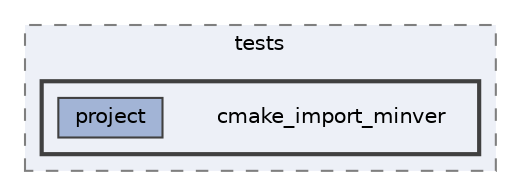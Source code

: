 digraph "/home/ale/sparse-matrix/json/tests/cmake_import_minver"
{
 // LATEX_PDF_SIZE
  bgcolor="transparent";
  edge [fontname=Helvetica,fontsize=10,labelfontname=Helvetica,labelfontsize=10];
  node [fontname=Helvetica,fontsize=10,shape=box,height=0.2,width=0.4];
  compound=true
  subgraph clusterdir_47933e5da5f5e742ee846a12493ced92 {
    graph [ bgcolor="#edf0f7", pencolor="grey50", label="tests", fontname=Helvetica,fontsize=10 style="filled,dashed", URL="dir_47933e5da5f5e742ee846a12493ced92.html",tooltip=""]
  subgraph clusterdir_feca136cb6d4e75d319dde6b225d5f07 {
    graph [ bgcolor="#edf0f7", pencolor="grey25", label="", fontname=Helvetica,fontsize=10 style="filled,bold", URL="dir_feca136cb6d4e75d319dde6b225d5f07.html",tooltip=""]
    dir_feca136cb6d4e75d319dde6b225d5f07 [shape=plaintext, label="cmake_import_minver"];
  dir_5458692b378fc107bcd5bb9b6c5ee443 [label="project", fillcolor="#a2b4d6", color="grey25", style="filled", URL="dir_5458692b378fc107bcd5bb9b6c5ee443.html",tooltip=""];
  }
  }
}
